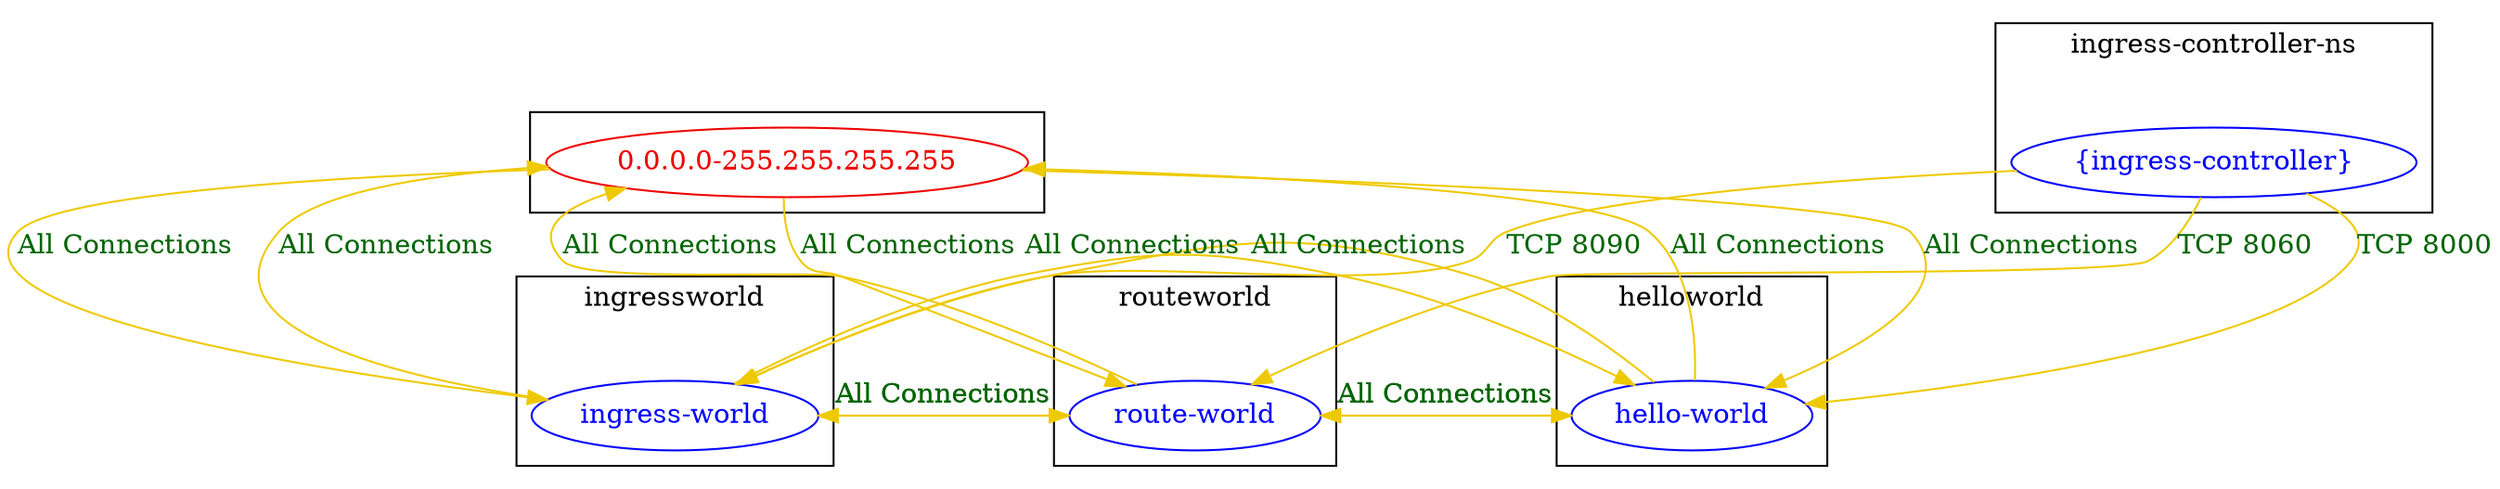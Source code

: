 digraph {
	subgraph cluster_ {
		"0.0.0.0-255.255.255.255" [label="0.0.0.0-255.255.255.255" color="red2" fontcolor="red2"]
		label=""
	}
	subgraph cluster_helloworld {
		"hello-world" [label="hello-world" color="blue" fontcolor="blue"]
		label="helloworld"
	}
	subgraph cluster_ingress_controller_ns {
		"{ingress-controller}" [label="{ingress-controller}" color="blue" fontcolor="blue"]
		label="ingress-controller-ns"
	}
	subgraph cluster_ingressworld {
		"ingress-world" [label="ingress-world" color="blue" fontcolor="blue"]
		label="ingressworld"
	}
	subgraph cluster_routeworld {
		"route-world" [label="route-world" color="blue" fontcolor="blue"]
		label="routeworld"
	}
	"0.0.0.0-255.255.255.255" -> "hello-world" [label="All Connections" color="gold2" fontcolor="darkgreen"]
	"0.0.0.0-255.255.255.255" -> "ingress-world" [label="All Connections" color="gold2" fontcolor="darkgreen"]
	"0.0.0.0-255.255.255.255" -> "route-world" [label="All Connections" color="gold2" fontcolor="darkgreen"]
	"hello-world" -> "0.0.0.0-255.255.255.255" [label="All Connections" color="gold2" fontcolor="darkgreen"]
	"hello-world" -> "ingress-world" [label="All Connections" color="gold2" fontcolor="darkgreen"]
	"hello-world" -> "route-world" [label="All Connections" color="gold2" fontcolor="darkgreen"]
	"ingress-world" -> "0.0.0.0-255.255.255.255" [label="All Connections" color="gold2" fontcolor="darkgreen"]
	"ingress-world" -> "hello-world" [label="All Connections" color="gold2" fontcolor="darkgreen"]
	"ingress-world" -> "route-world" [label="All Connections" color="gold2" fontcolor="darkgreen"]
	"route-world" -> "0.0.0.0-255.255.255.255" [label="All Connections" color="gold2" fontcolor="darkgreen"]
	"route-world" -> "hello-world" [label="All Connections" color="gold2" fontcolor="darkgreen"]
	"route-world" -> "ingress-world" [label="All Connections" color="gold2" fontcolor="darkgreen"]
	"{ingress-controller}" -> "hello-world" [label="TCP 8000" color="gold2" fontcolor="darkgreen"]
	"{ingress-controller}" -> "ingress-world" [label="TCP 8090" color="gold2" fontcolor="darkgreen"]
	"{ingress-controller}" -> "route-world" [label="TCP 8060" color="gold2" fontcolor="darkgreen"]
}